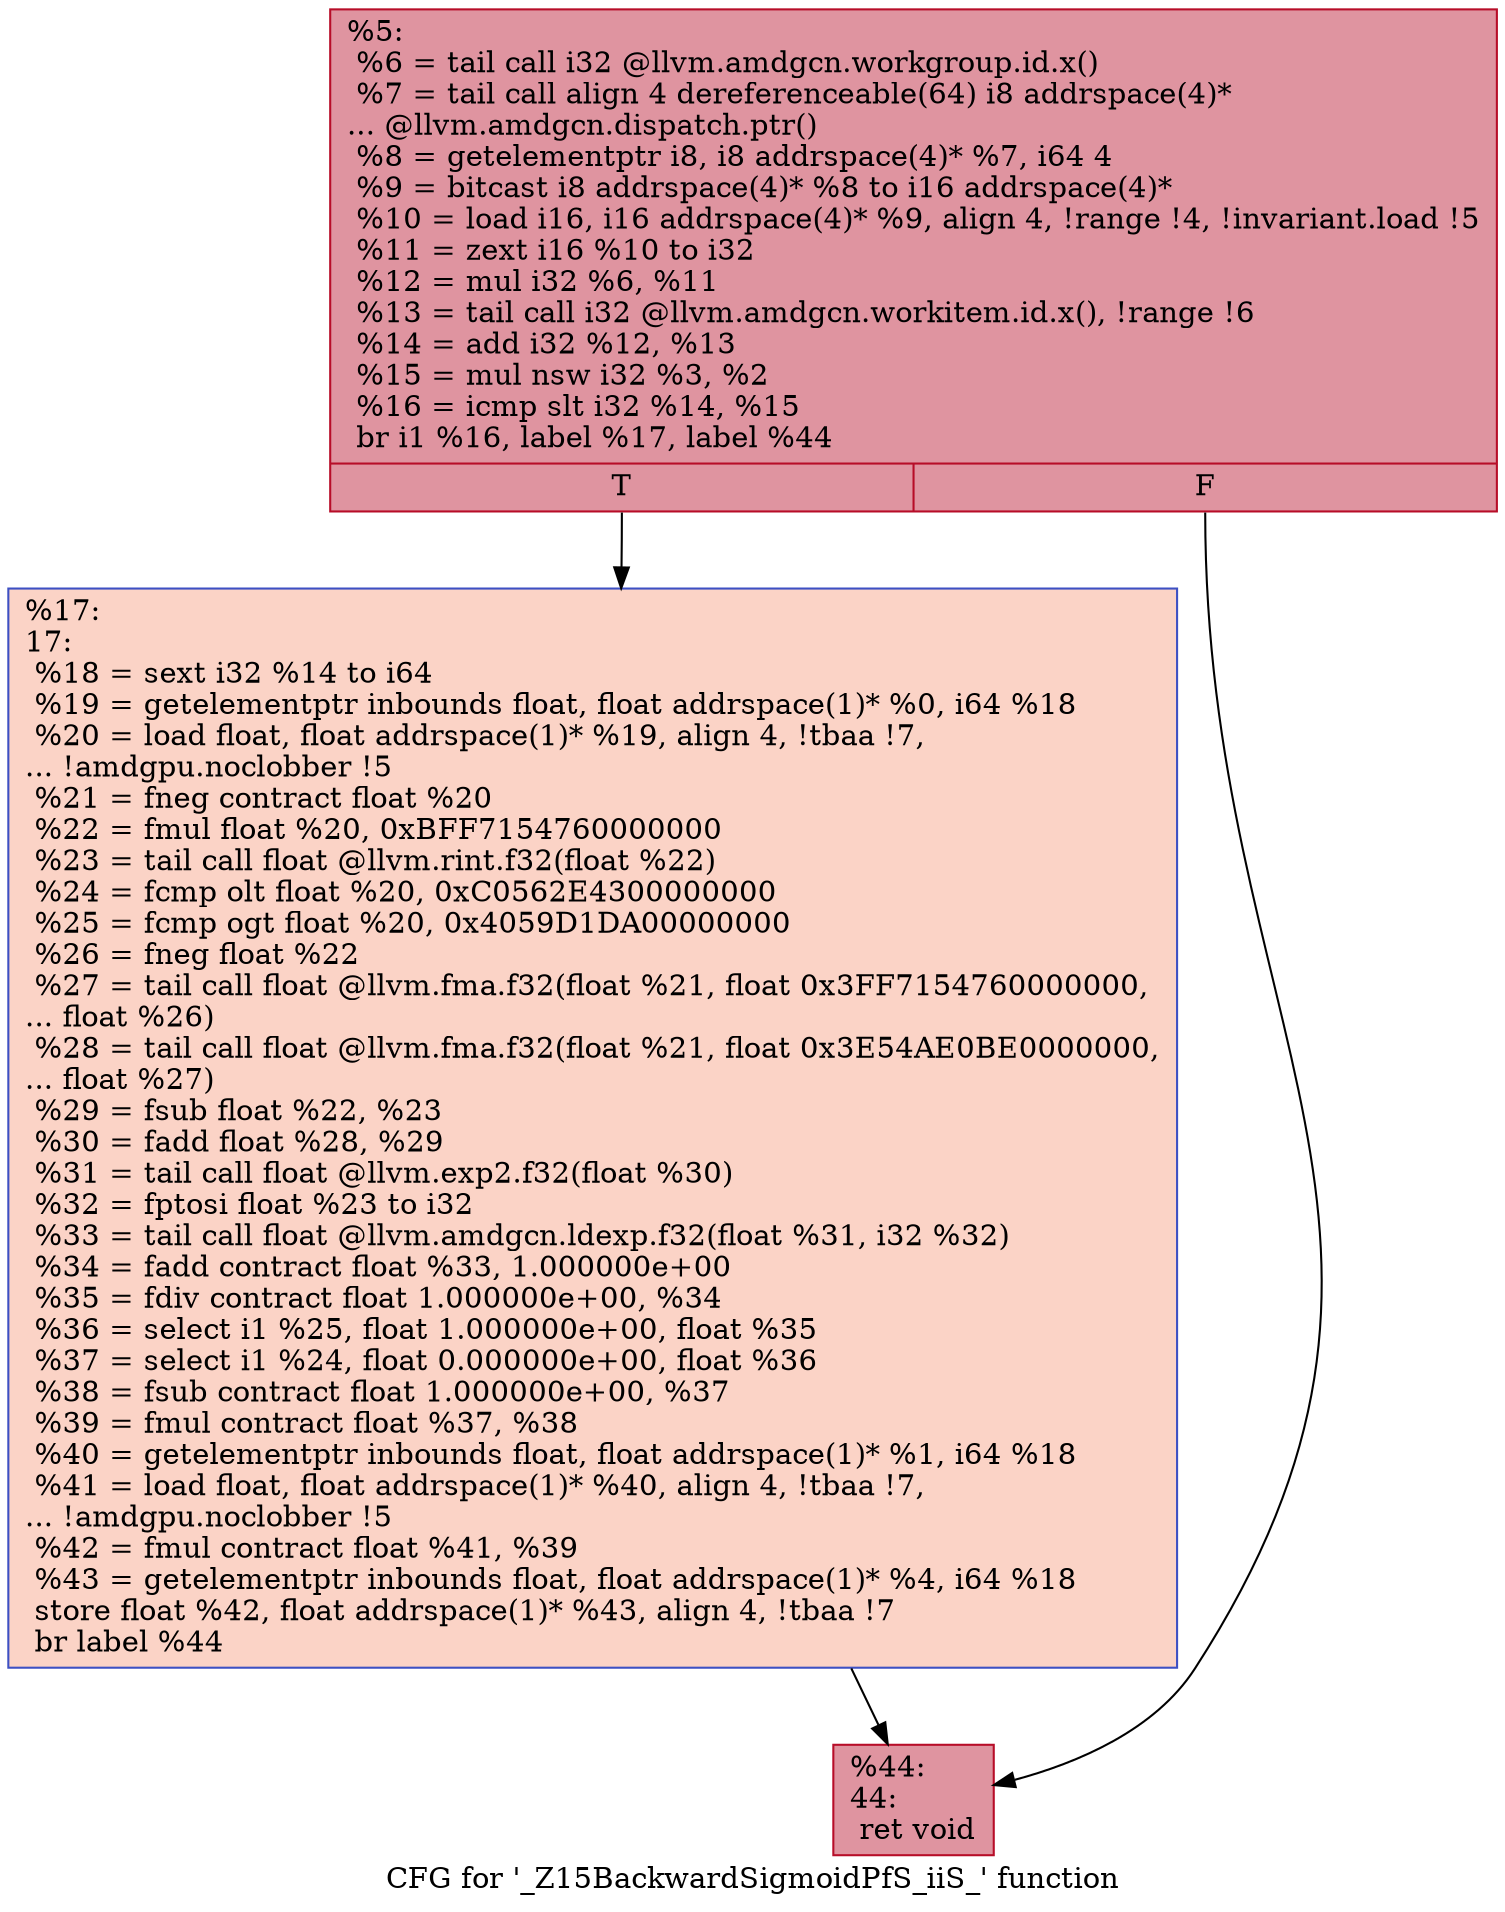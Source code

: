 digraph "CFG for '_Z15BackwardSigmoidPfS_iiS_' function" {
	label="CFG for '_Z15BackwardSigmoidPfS_iiS_' function";

	Node0x54177d0 [shape=record,color="#b70d28ff", style=filled, fillcolor="#b70d2870",label="{%5:\l  %6 = tail call i32 @llvm.amdgcn.workgroup.id.x()\l  %7 = tail call align 4 dereferenceable(64) i8 addrspace(4)*\l... @llvm.amdgcn.dispatch.ptr()\l  %8 = getelementptr i8, i8 addrspace(4)* %7, i64 4\l  %9 = bitcast i8 addrspace(4)* %8 to i16 addrspace(4)*\l  %10 = load i16, i16 addrspace(4)* %9, align 4, !range !4, !invariant.load !5\l  %11 = zext i16 %10 to i32\l  %12 = mul i32 %6, %11\l  %13 = tail call i32 @llvm.amdgcn.workitem.id.x(), !range !6\l  %14 = add i32 %12, %13\l  %15 = mul nsw i32 %3, %2\l  %16 = icmp slt i32 %14, %15\l  br i1 %16, label %17, label %44\l|{<s0>T|<s1>F}}"];
	Node0x54177d0:s0 -> Node0x54182c0;
	Node0x54177d0:s1 -> Node0x5419830;
	Node0x54182c0 [shape=record,color="#3d50c3ff", style=filled, fillcolor="#f59c7d70",label="{%17:\l17:                                               \l  %18 = sext i32 %14 to i64\l  %19 = getelementptr inbounds float, float addrspace(1)* %0, i64 %18\l  %20 = load float, float addrspace(1)* %19, align 4, !tbaa !7,\l... !amdgpu.noclobber !5\l  %21 = fneg contract float %20\l  %22 = fmul float %20, 0xBFF7154760000000\l  %23 = tail call float @llvm.rint.f32(float %22)\l  %24 = fcmp olt float %20, 0xC0562E4300000000\l  %25 = fcmp ogt float %20, 0x4059D1DA00000000\l  %26 = fneg float %22\l  %27 = tail call float @llvm.fma.f32(float %21, float 0x3FF7154760000000,\l... float %26)\l  %28 = tail call float @llvm.fma.f32(float %21, float 0x3E54AE0BE0000000,\l... float %27)\l  %29 = fsub float %22, %23\l  %30 = fadd float %28, %29\l  %31 = tail call float @llvm.exp2.f32(float %30)\l  %32 = fptosi float %23 to i32\l  %33 = tail call float @llvm.amdgcn.ldexp.f32(float %31, i32 %32)\l  %34 = fadd contract float %33, 1.000000e+00\l  %35 = fdiv contract float 1.000000e+00, %34\l  %36 = select i1 %25, float 1.000000e+00, float %35\l  %37 = select i1 %24, float 0.000000e+00, float %36\l  %38 = fsub contract float 1.000000e+00, %37\l  %39 = fmul contract float %37, %38\l  %40 = getelementptr inbounds float, float addrspace(1)* %1, i64 %18\l  %41 = load float, float addrspace(1)* %40, align 4, !tbaa !7,\l... !amdgpu.noclobber !5\l  %42 = fmul contract float %41, %39\l  %43 = getelementptr inbounds float, float addrspace(1)* %4, i64 %18\l  store float %42, float addrspace(1)* %43, align 4, !tbaa !7\l  br label %44\l}"];
	Node0x54182c0 -> Node0x5419830;
	Node0x5419830 [shape=record,color="#b70d28ff", style=filled, fillcolor="#b70d2870",label="{%44:\l44:                                               \l  ret void\l}"];
}
